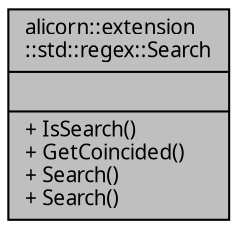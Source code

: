 digraph "alicorn::extension::std::regex::Search"
{
 // INTERACTIVE_SVG=YES
  edge [fontname="Verdana",fontsize="10",labelfontname="Verdana",labelfontsize="10"];
  node [fontname="Verdana",fontsize="10",shape=record];
  Node1 [label="{alicorn::extension\l::std::regex::Search\n||+ IsSearch()\l+ GetCoincided()\l+ Search()\l+ Search()\l}",height=0.2,width=0.4,color="black", fillcolor="grey75", style="filled", fontcolor="black"];
}
